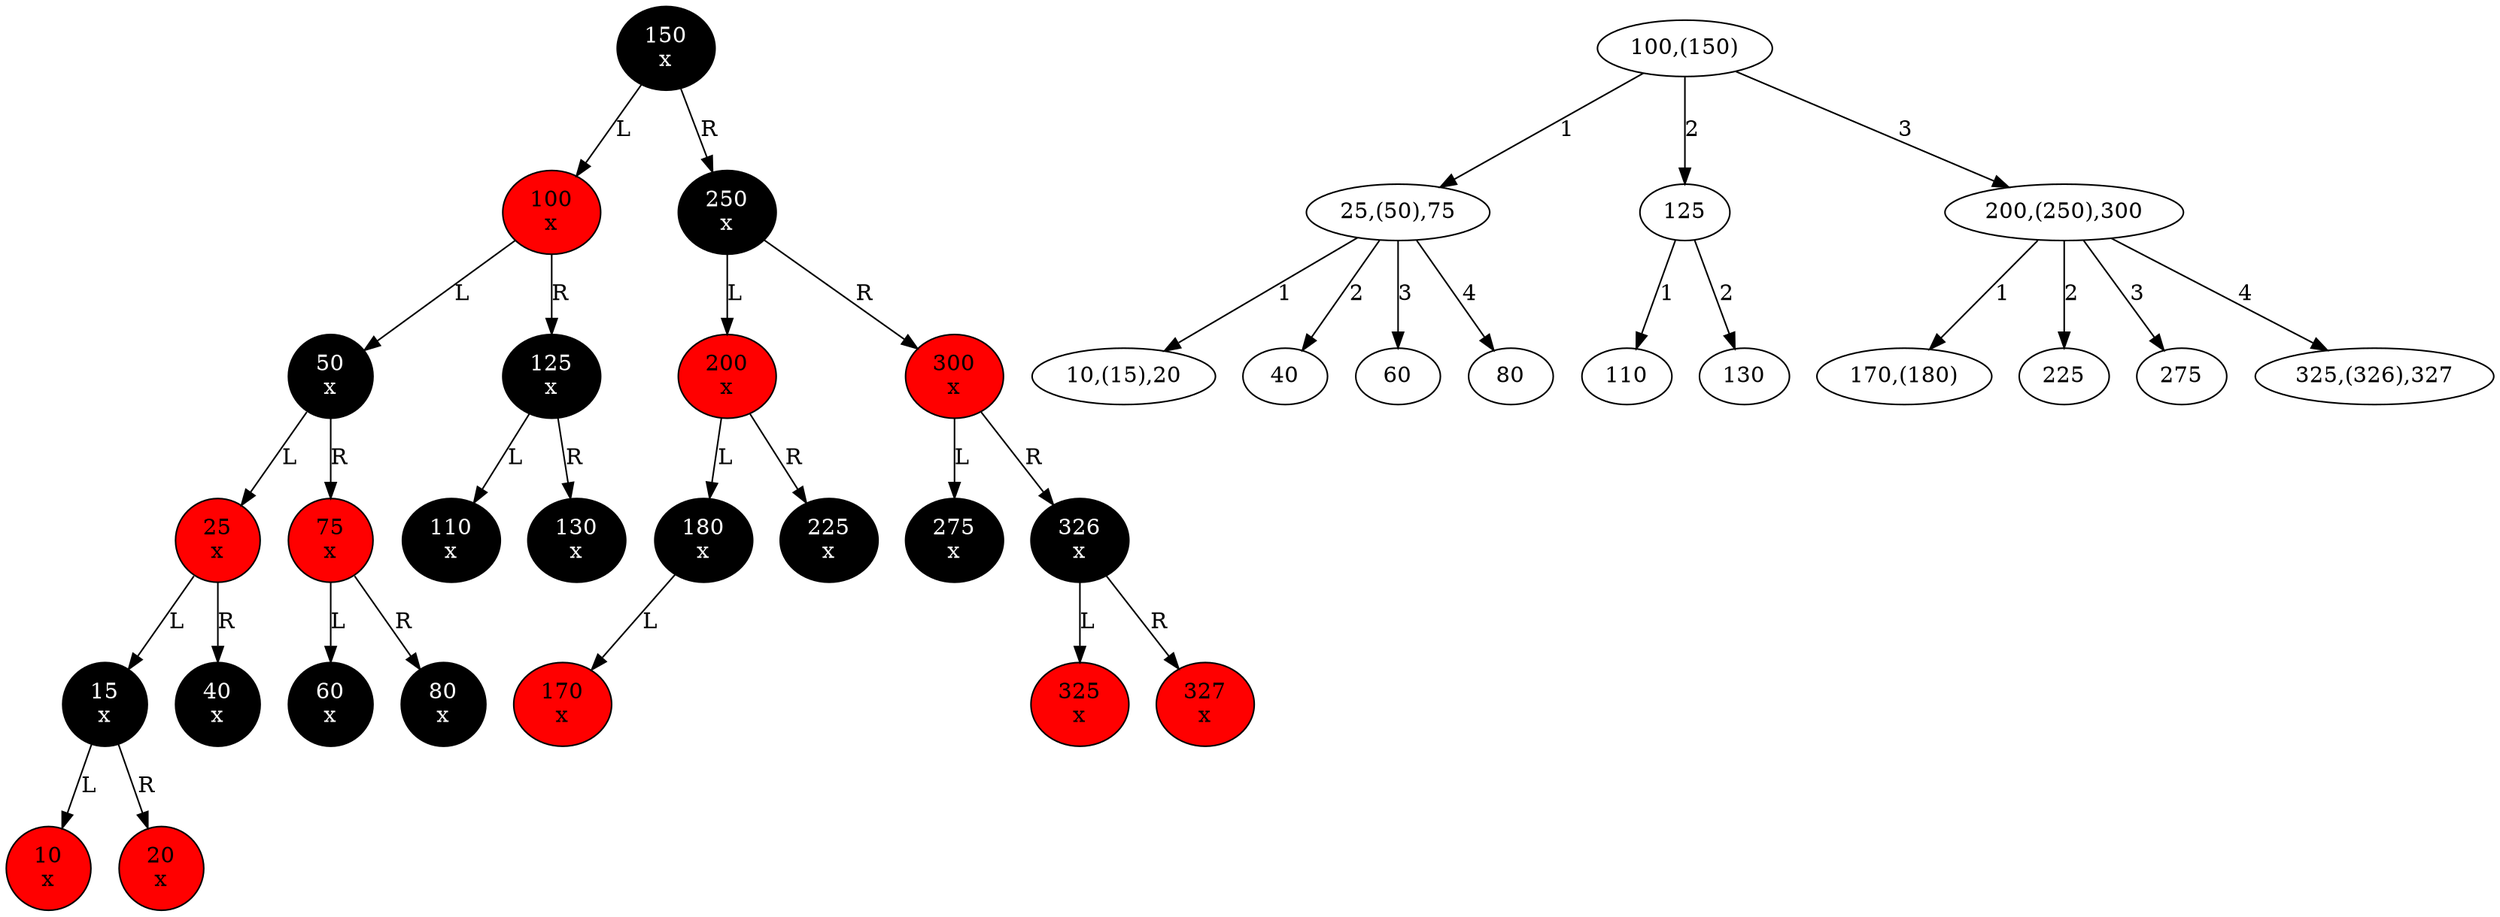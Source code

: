 digraph {
  node_rb_1442407170 [style=filled fillcolor=black fontcolor=white label="150\nx"];
  node_rb_1442407170 -> node_rb_1028566121 [label=L taildir=sw];
  node_rb_1442407170 -> node_rb_1118140819 [label=R taildir=se];
  node_rb_1028566121 [style=filled fillcolor=red label="100\nx"];
  node_rb_1028566121 -> node_rb_1975012498 [label=L taildir=sw];
  node_rb_1028566121 -> node_rb_1808253012 [label=R taildir=se];
  node_rb_1975012498 [style=filled fillcolor=black fontcolor=white label="50\nx"];
  node_rb_1975012498 -> node_rb_589431969 [label=L taildir=sw];
  node_rb_1975012498 -> node_rb_1252169911 [label=R taildir=se];
  node_rb_589431969 [style=filled fillcolor=red label="25\nx"];
  node_rb_589431969 -> node_rb_2101973421 [label=L taildir=sw];
  node_rb_589431969 -> node_rb_685325104 [label=R taildir=se];
  node_rb_2101973421 [style=filled fillcolor=black fontcolor=white label="15\nx"];
  node_rb_2101973421 -> node_rb_460141958 [label=L taildir=sw];
  node_rb_2101973421 -> node_rb_1163157884 [label=R taildir=se];
  node_rb_460141958 [style=filled fillcolor=red label="10\nx"];
  node_rb_1163157884 [style=filled fillcolor=red label="20\nx"];
  node_rb_685325104 [style=filled fillcolor=black fontcolor=white label="40\nx"];
  node_rb_1252169911 [style=filled fillcolor=red label="75\nx"];
  node_rb_1252169911 -> node_rb_1956725890 [label=L taildir=sw];
  node_rb_1252169911 -> node_rb_356573597 [label=R taildir=se];
  node_rb_1956725890 [style=filled fillcolor=black fontcolor=white label="60\nx"];
  node_rb_356573597 [style=filled fillcolor=black fontcolor=white label="80\nx"];
  node_rb_1808253012 [style=filled fillcolor=black fontcolor=white label="125\nx"];
  node_rb_1808253012 -> node_rb_1735600054 [label=L taildir=sw];
  node_rb_1808253012 -> node_rb_21685669 [label=R taildir=se];
  node_rb_1735600054 [style=filled fillcolor=black fontcolor=white label="110\nx"];
  node_rb_21685669 [style=filled fillcolor=black fontcolor=white label="130\nx"];
  node_rb_1118140819 [style=filled fillcolor=black fontcolor=white label="250\nx"];
  node_rb_1118140819 -> node_rb_2133927002 [label=L taildir=sw];
  node_rb_1118140819 -> node_rb_1836019240 [label=R taildir=se];
  node_rb_2133927002 [style=filled fillcolor=red label="200\nx"];
  node_rb_2133927002 -> node_rb_325040804 [label=L taildir=sw];
  node_rb_2133927002 -> node_rb_1173230247 [label=R taildir=se];
  node_rb_325040804 [style=filled fillcolor=black fontcolor=white label="180\nx"];
  node_rb_325040804 -> node_rb_856419764 [label=L taildir=sw];
  node_rb_325040804 -> node_rb_325040804_R [style=invis];
node_rb_325040804_R [style=invis];
  node_rb_856419764 [style=filled fillcolor=red label="170\nx"];
  node_rb_1173230247 [style=filled fillcolor=black fontcolor=white label="225\nx"];
  node_rb_1836019240 [style=filled fillcolor=red label="300\nx"];
  node_rb_1836019240 -> node_rb_621009875 [label=L taildir=sw];
  node_rb_1836019240 -> node_rb_1265094477 [label=R taildir=se];
  node_rb_621009875 [style=filled fillcolor=black fontcolor=white label="275\nx"];
  node_rb_1265094477 [style=filled fillcolor=black fontcolor=white label="326\nx"];
  node_rb_1265094477 -> node_rb_2125039532 [label=L taildir=sw];
  node_rb_1265094477 -> node_rb_312714112 [label=R taildir=se];
  node_rb_2125039532 [style=filled fillcolor=red label="325\nx"];
  node_rb_312714112 [style=filled fillcolor=red label="327\nx"];
  node_234_1442407170 [label="100,(150)"];
  node_234_1442407170 -> node_234_1975012498 [label=1];
  node_234_1442407170 -> node_234_1808253012 [label=2];
  node_234_1442407170 -> node_234_1118140819 [label=3];

  node_234_1975012498 [label="25,(50),75"];
  node_234_1975012498 -> node_234_2101973421 [label=1];
  node_234_1975012498 -> node_234_685325104 [label=2];
  node_234_1975012498 -> node_234_1956725890 [label=3];
  node_234_1975012498 -> node_234_356573597 [label=4];

  node_234_2101973421 [label="10,(15),20"];
  node_234_685325104 [label="40"];
  node_234_1956725890 [label="60"];
  node_234_356573597 [label="80"];
  node_234_1808253012 [label="125"];
  node_234_1808253012 -> node_234_1735600054 [label=1];
  node_234_1808253012 -> node_234_21685669 [label=2];

  node_234_1735600054 [label="110"];
  node_234_21685669 [label="130"];
  node_234_1118140819 [label="200,(250),300"];
  node_234_1118140819 -> node_234_325040804 [label=1];
  node_234_1118140819 -> node_234_1173230247 [label=2];
  node_234_1118140819 -> node_234_621009875 [label=3];
  node_234_1118140819 -> node_234_1265094477 [label=4];

  node_234_325040804 [label="170,(180)"];
  node_234_1173230247 [label="225"];
  node_234_621009875 [label="275"];
  node_234_1265094477 [label="325,(326),327"];
}

